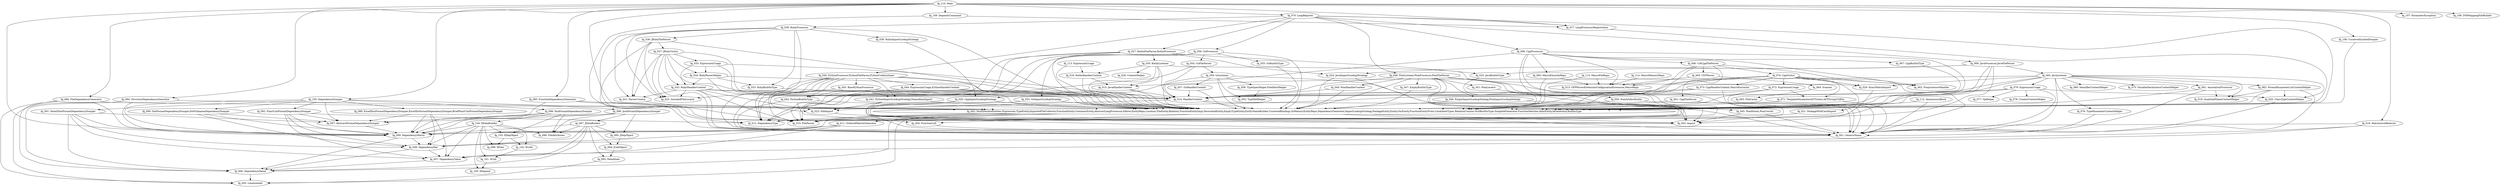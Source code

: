 digraph G { 
"fg_002: MultiDeclareEntities,Expression,TypeEntity,ImportedFileCollector,FunctionEntity,ContainerEntity,AbstractLangProcessor,Inferer,EntityRepo,Location,FileEntity,Relation,FunctionEntityImpl,DecoratedEntity,EmptyTypeEntity,EntityNameBuilder,UnsolvedBindings,InMemoryEntityRepo,DependencyGenerator,ImportLookupStrategy,PackageEntity,Entity,VarEntity,FunctionEntityProto,CandidateTypes,RelationCounter,NullBuiltInType,SimpleIdGenerator,FunctionMatcher,AliasEntity,IdGenerator,BuiltInType" -> "fg_001: GenericName"; 
"fg_002: MultiDeclareEntities,Expression,TypeEntity,ImportedFileCollector,FunctionEntity,ContainerEntity,AbstractLangProcessor,Inferer,EntityRepo,Location,FileEntity,Relation,FunctionEntityImpl,DecoratedEntity,EmptyTypeEntity,EntityNameBuilder,UnsolvedBindings,InMemoryEntityRepo,DependencyGenerator,ImportLookupStrategy,PackageEntity,Entity,VarEntity,FunctionEntityProto,CandidateTypes,RelationCounter,NullBuiltInType,SimpleIdGenerator,FunctionMatcher,AliasEntity,IdGenerator,BuiltInType" -> "fg_006: DependencyDetail"; 
"fg_002: MultiDeclareEntities,Expression,TypeEntity,ImportedFileCollector,FunctionEntity,ContainerEntity,AbstractLangProcessor,Inferer,EntityRepo,Location,FileEntity,Relation,FunctionEntityImpl,DecoratedEntity,EmptyTypeEntity,EntityNameBuilder,UnsolvedBindings,InMemoryEntityRepo,DependencyGenerator,ImportLookupStrategy,PackageEntity,Entity,VarEntity,FunctionEntityProto,CandidateTypes,RelationCounter,NullBuiltInType,SimpleIdGenerator,FunctionMatcher,AliasEntity,IdGenerator,BuiltInType" -> "fg_005: LocationInfo"; 
"fg_002: MultiDeclareEntities,Expression,TypeEntity,ImportedFileCollector,FunctionEntity,ContainerEntity,AbstractLangProcessor,Inferer,EntityRepo,Location,FileEntity,Relation,FunctionEntityImpl,DecoratedEntity,EmptyTypeEntity,EntityNameBuilder,UnsolvedBindings,InMemoryEntityRepo,DependencyGenerator,ImportLookupStrategy,PackageEntity,Entity,VarEntity,FunctionEntityProto,CandidateTypes,RelationCounter,NullBuiltInType,SimpleIdGenerator,FunctionMatcher,AliasEntity,IdGenerator,BuiltInType" -> "fg_003: Import"; 
"fg_002: MultiDeclareEntities,Expression,TypeEntity,ImportedFileCollector,FunctionEntity,ContainerEntity,AbstractLangProcessor,Inferer,EntityRepo,Location,FileEntity,Relation,FunctionEntityImpl,DecoratedEntity,EmptyTypeEntity,EntityNameBuilder,UnsolvedBindings,InMemoryEntityRepo,DependencyGenerator,ImportLookupStrategy,PackageEntity,Entity,VarEntity,FunctionEntityProto,CandidateTypes,RelationCounter,NullBuiltInType,SimpleIdGenerator,FunctionMatcher,AliasEntity,IdGenerator,BuiltInType" -> "fg_004: FunctionCall"; 
"fg_002: MultiDeclareEntities,Expression,TypeEntity,ImportedFileCollector,FunctionEntity,ContainerEntity,AbstractLangProcessor,Inferer,EntityRepo,Location,FileEntity,Relation,FunctionEntityImpl,DecoratedEntity,EmptyTypeEntity,EntityNameBuilder,UnsolvedBindings,InMemoryEntityRepo,DependencyGenerator,ImportLookupStrategy,PackageEntity,Entity,VarEntity,FunctionEntityProto,CandidateTypes,RelationCounter,NullBuiltInType,SimpleIdGenerator,FunctionMatcher,AliasEntity,IdGenerator,BuiltInType" -> "fg_010: FileParser"; 
"fg_002: MultiDeclareEntities,Expression,TypeEntity,ImportedFileCollector,FunctionEntity,ContainerEntity,AbstractLangProcessor,Inferer,EntityRepo,Location,FileEntity,Relation,FunctionEntityImpl,DecoratedEntity,EmptyTypeEntity,EntityNameBuilder,UnsolvedBindings,InMemoryEntityRepo,DependencyGenerator,ImportLookupStrategy,PackageEntity,Entity,VarEntity,FunctionEntityProto,CandidateTypes,RelationCounter,NullBuiltInType,SimpleIdGenerator,FunctionMatcher,AliasEntity,IdGenerator,BuiltInType" -> "fg_012: DependencyType"; 
"fg_002: MultiDeclareEntities,Expression,TypeEntity,ImportedFileCollector,FunctionEntity,ContainerEntity,AbstractLangProcessor,Inferer,EntityRepo,Location,FileEntity,Relation,FunctionEntityImpl,DecoratedEntity,EmptyTypeEntity,EntityNameBuilder,UnsolvedBindings,InMemoryEntityRepo,DependencyGenerator,ImportLookupStrategy,PackageEntity,Entity,VarEntity,FunctionEntityProto,CandidateTypes,RelationCounter,NullBuiltInType,SimpleIdGenerator,FunctionMatcher,AliasEntity,IdGenerator,BuiltInType" -> "fg_011: OrderedMatrixGenerator"; 
"fg_002: MultiDeclareEntities,Expression,TypeEntity,ImportedFileCollector,FunctionEntity,ContainerEntity,AbstractLangProcessor,Inferer,EntityRepo,Location,FileEntity,Relation,FunctionEntityImpl,DecoratedEntity,EmptyTypeEntity,EntityNameBuilder,UnsolvedBindings,InMemoryEntityRepo,DependencyGenerator,ImportLookupStrategy,PackageEntity,Entity,VarEntity,FunctionEntityProto,CandidateTypes,RelationCounter,NullBuiltInType,SimpleIdGenerator,FunctionMatcher,AliasEntity,IdGenerator,BuiltInType" -> "fg_009: DependencyMatrix"; 
"fg_004: FunctionCall" -> "fg_001: GenericName"; 
"fg_006: DependencyDetail" -> "fg_005: LocationInfo"; 
"fg_007: DependencyValue" -> "fg_006: DependencyDetail"; 
"fg_008: DependencyPair" -> "fg_006: DependencyDetail"; 
"fg_008: DependencyPair" -> "fg_007: DependencyValue"; 
"fg_009: DependencyMatrix" -> "fg_006: DependencyDetail"; 
"fg_009: DependencyMatrix" -> "fg_008: DependencyPair"; 
"fg_011: OrderedMatrixGenerator" -> "fg_007: DependencyValue"; 
"fg_011: OrderedMatrixGenerator" -> "fg_008: DependencyPair"; 
"fg_011: OrderedMatrixGenerator" -> "fg_009: DependencyMatrix"; 
"fg_014: HandlerContext" -> "fg_001: GenericName"; 
"fg_014: HandlerContext" -> "fg_003: Import"; 
"fg_014: HandlerContext" -> "fg_002: MultiDeclareEntities,Expression,TypeEntity,ImportedFileCollector,FunctionEntity,ContainerEntity,AbstractLangProcessor,Inferer,EntityRepo,Location,FileEntity,Relation,FunctionEntityImpl,DecoratedEntity,EmptyTypeEntity,EntityNameBuilder,UnsolvedBindings,InMemoryEntityRepo,DependencyGenerator,ImportLookupStrategy,PackageEntity,Entity,VarEntity,FunctionEntityProto,CandidateTypes,RelationCounter,NullBuiltInType,SimpleIdGenerator,FunctionMatcher,AliasEntity,IdGenerator,BuiltInType"; 
"fg_015: JavaHandlerContext" -> "fg_014: HandlerContext"; 
"fg_015: JavaHandlerContext" -> "fg_002: MultiDeclareEntities,Expression,TypeEntity,ImportedFileCollector,FunctionEntity,ContainerEntity,AbstractLangProcessor,Inferer,EntityRepo,Location,FileEntity,Relation,FunctionEntityImpl,DecoratedEntity,EmptyTypeEntity,EntityNameBuilder,UnsolvedBindings,InMemoryEntityRepo,DependencyGenerator,ImportLookupStrategy,PackageEntity,Entity,VarEntity,FunctionEntityProto,CandidateTypes,RelationCounter,NullBuiltInType,SimpleIdGenerator,FunctionMatcher,AliasEntity,IdGenerator,BuiltInType"; 
"fg_016: KotlinHandlerContext" -> "fg_015: JavaHandlerContext"; 
"fg_016: KotlinHandlerContext" -> "fg_002: MultiDeclareEntities,Expression,TypeEntity,ImportedFileCollector,FunctionEntity,ContainerEntity,AbstractLangProcessor,Inferer,EntityRepo,Location,FileEntity,Relation,FunctionEntityImpl,DecoratedEntity,EmptyTypeEntity,EntityNameBuilder,UnsolvedBindings,InMemoryEntityRepo,DependencyGenerator,ImportLookupStrategy,PackageEntity,Entity,VarEntity,FunctionEntityProto,CandidateTypes,RelationCounter,NullBuiltInType,SimpleIdGenerator,FunctionMatcher,AliasEntity,IdGenerator,BuiltInType"; 
"fg_017: LangProcessorRegistration" -> "fg_002: MultiDeclareEntities,Expression,TypeEntity,ImportedFileCollector,FunctionEntity,ContainerEntity,AbstractLangProcessor,Inferer,EntityRepo,Location,FileEntity,Relation,FunctionEntityImpl,DecoratedEntity,EmptyTypeEntity,EntityNameBuilder,UnsolvedBindings,InMemoryEntityRepo,DependencyGenerator,ImportLookupStrategy,PackageEntity,Entity,VarEntity,FunctionEntityProto,CandidateTypes,RelationCounter,NullBuiltInType,SimpleIdGenerator,FunctionMatcher,AliasEntity,IdGenerator,BuiltInType"; 
"fg_018: MatrixLevelReducer" -> "fg_007: DependencyValue"; 
"fg_018: MatrixLevelReducer" -> "fg_008: DependencyPair"; 
"fg_018: MatrixLevelReducer" -> "fg_009: DependencyMatrix"; 
"fg_020: ClassTypeContextHelper" -> "fg_001: GenericName"; 
"fg_021: PackageWildCardImport" -> "fg_003: Import"; 
"fg_022: FileImport" -> "fg_003: Import"; 
"fg_024: JavaImportLookupStrategy" -> "fg_003: Import"; 
"fg_024: JavaImportLookupStrategy" -> "fg_002: MultiDeclareEntities,Expression,TypeEntity,ImportedFileCollector,FunctionEntity,ContainerEntity,AbstractLangProcessor,Inferer,EntityRepo,Location,FileEntity,Relation,FunctionEntityImpl,DecoratedEntity,EmptyTypeEntity,EntityNameBuilder,UnsolvedBindings,InMemoryEntityRepo,DependencyGenerator,ImportLookupStrategy,PackageEntity,Entity,VarEntity,FunctionEntityProto,CandidateTypes,RelationCounter,NullBuiltInType,SimpleIdGenerator,FunctionMatcher,AliasEntity,IdGenerator,BuiltInType"; 
"fg_025: JavaBuiltInType" -> "fg_002: MultiDeclareEntities,Expression,TypeEntity,ImportedFileCollector,FunctionEntity,ContainerEntity,AbstractLangProcessor,Inferer,EntityRepo,Location,FileEntity,Relation,FunctionEntityImpl,DecoratedEntity,EmptyTypeEntity,EntityNameBuilder,UnsolvedBindings,InMemoryEntityRepo,DependencyGenerator,ImportLookupStrategy,PackageEntity,Entity,VarEntity,FunctionEntityProto,CandidateTypes,RelationCounter,NullBuiltInType,SimpleIdGenerator,FunctionMatcher,AliasEntity,IdGenerator,BuiltInType"; 
"fg_026: CppImportLookupStrategy" -> "fg_022: FileImport"; 
"fg_026: CppImportLookupStrategy" -> "fg_001: GenericName"; 
"fg_026: CppImportLookupStrategy" -> "fg_003: Import"; 
"fg_026: CppImportLookupStrategy" -> "fg_002: MultiDeclareEntities,Expression,TypeEntity,ImportedFileCollector,FunctionEntity,ContainerEntity,AbstractLangProcessor,Inferer,EntityRepo,Location,FileEntity,Relation,FunctionEntityImpl,DecoratedEntity,EmptyTypeEntity,EntityNameBuilder,UnsolvedBindings,InMemoryEntityRepo,DependencyGenerator,ImportLookupStrategy,PackageEntity,Entity,VarEntity,FunctionEntityProto,CandidateTypes,RelationCounter,NullBuiltInType,SimpleIdGenerator,FunctionMatcher,AliasEntity,IdGenerator,BuiltInType"; 
"fg_027: KotlinFileParser,KotlinProcessor" -> "fg_024: JavaImportLookupStrategy"; 
"fg_027: KotlinFileParser,KotlinProcessor" -> "fg_010: FileParser"; 
"fg_027: KotlinFileParser,KotlinProcessor" -> "fg_012: DependencyType"; 
"fg_027: KotlinFileParser,KotlinProcessor" -> "fg_030: KotlinListener"; 
"fg_027: KotlinFileParser,KotlinProcessor" -> "fg_002: MultiDeclareEntities,Expression,TypeEntity,ImportedFileCollector,FunctionEntity,ContainerEntity,AbstractLangProcessor,Inferer,EntityRepo,Location,FileEntity,Relation,FunctionEntityImpl,DecoratedEntity,EmptyTypeEntity,EntityNameBuilder,UnsolvedBindings,InMemoryEntityRepo,DependencyGenerator,ImportLookupStrategy,PackageEntity,Entity,VarEntity,FunctionEntityProto,CandidateTypes,RelationCounter,NullBuiltInType,SimpleIdGenerator,FunctionMatcher,AliasEntity,IdGenerator,BuiltInType"; 
"fg_027: KotlinFileParser,KotlinProcessor" -> "fg_025: JavaBuiltInType"; 
"fg_029: ExactMatchImport" -> "fg_003: Import"; 
"fg_030: KotlinListener" -> "fg_016: KotlinHandlerContext"; 
"fg_030: KotlinListener" -> "fg_015: JavaHandlerContext"; 
"fg_030: KotlinListener" -> "fg_014: HandlerContext"; 
"fg_030: KotlinListener" -> "fg_029: ExactMatchImport"; 
"fg_030: KotlinListener" -> "fg_028: ContextHelper"; 
"fg_030: KotlinListener" -> "fg_002: MultiDeclareEntities,Expression,TypeEntity,ImportedFileCollector,FunctionEntity,ContainerEntity,AbstractLangProcessor,Inferer,EntityRepo,Location,FileEntity,Relation,FunctionEntityImpl,DecoratedEntity,EmptyTypeEntity,EntityNameBuilder,UnsolvedBindings,InMemoryEntityRepo,DependencyGenerator,ImportLookupStrategy,PackageEntity,Entity,VarEntity,FunctionEntityProto,CandidateTypes,RelationCounter,NullBuiltInType,SimpleIdGenerator,FunctionMatcher,AliasEntity,IdGenerator,BuiltInType"; 
"fg_031: ParserCreator" -> "fg_010: FileParser"; 
"fg_032: RubyHandlerContext" -> "fg_022: FileImport"; 
"fg_032: RubyHandlerContext" -> "fg_001: GenericName"; 
"fg_032: RubyHandlerContext" -> "fg_031: ParserCreator"; 
"fg_032: RubyHandlerContext" -> "fg_010: FileParser"; 
"fg_032: RubyHandlerContext" -> "fg_023: IncludedFileLocator"; 
"fg_032: RubyHandlerContext" -> "fg_014: HandlerContext"; 
"fg_032: RubyHandlerContext" -> "fg_002: MultiDeclareEntities,Expression,TypeEntity,ImportedFileCollector,FunctionEntity,ContainerEntity,AbstractLangProcessor,Inferer,EntityRepo,Location,FileEntity,Relation,FunctionEntityImpl,DecoratedEntity,EmptyTypeEntity,EntityNameBuilder,UnsolvedBindings,InMemoryEntityRepo,DependencyGenerator,ImportLookupStrategy,PackageEntity,Entity,VarEntity,FunctionEntityProto,CandidateTypes,RelationCounter,NullBuiltInType,SimpleIdGenerator,FunctionMatcher,AliasEntity,IdGenerator,BuiltInType"; 
"fg_033: RubyBuiltInType" -> "fg_002: MultiDeclareEntities,Expression,TypeEntity,ImportedFileCollector,FunctionEntity,ContainerEntity,AbstractLangProcessor,Inferer,EntityRepo,Location,FileEntity,Relation,FunctionEntityImpl,DecoratedEntity,EmptyTypeEntity,EntityNameBuilder,UnsolvedBindings,InMemoryEntityRepo,DependencyGenerator,ImportLookupStrategy,PackageEntity,Entity,VarEntity,FunctionEntityProto,CandidateTypes,RelationCounter,NullBuiltInType,SimpleIdGenerator,FunctionMatcher,AliasEntity,IdGenerator,BuiltInType"; 
"fg_034: RubyParserHelper" -> "fg_032: RubyHandlerContext"; 
"fg_034: RubyParserHelper" -> "fg_014: HandlerContext"; 
"fg_034: RubyParserHelper" -> "fg_033: RubyBuiltInType"; 
"fg_034: RubyParserHelper" -> "fg_002: MultiDeclareEntities,Expression,TypeEntity,ImportedFileCollector,FunctionEntity,ContainerEntity,AbstractLangProcessor,Inferer,EntityRepo,Location,FileEntity,Relation,FunctionEntityImpl,DecoratedEntity,EmptyTypeEntity,EntityNameBuilder,UnsolvedBindings,InMemoryEntityRepo,DependencyGenerator,ImportLookupStrategy,PackageEntity,Entity,VarEntity,FunctionEntityProto,CandidateTypes,RelationCounter,NullBuiltInType,SimpleIdGenerator,FunctionMatcher,AliasEntity,IdGenerator,BuiltInType"; 
"fg_035: ExpressionUsage" -> "fg_032: RubyHandlerContext"; 
"fg_035: ExpressionUsage" -> "fg_034: RubyParserHelper"; 
"fg_035: ExpressionUsage" -> "fg_014: HandlerContext"; 
"fg_035: ExpressionUsage" -> "fg_002: MultiDeclareEntities,Expression,TypeEntity,ImportedFileCollector,FunctionEntity,ContainerEntity,AbstractLangProcessor,Inferer,EntityRepo,Location,FileEntity,Relation,FunctionEntityImpl,DecoratedEntity,EmptyTypeEntity,EntityNameBuilder,UnsolvedBindings,InMemoryEntityRepo,DependencyGenerator,ImportLookupStrategy,PackageEntity,Entity,VarEntity,FunctionEntityProto,CandidateTypes,RelationCounter,NullBuiltInType,SimpleIdGenerator,FunctionMatcher,AliasEntity,IdGenerator,BuiltInType"; 
"fg_036: JRubyFileParser" -> "fg_031: ParserCreator"; 
"fg_036: JRubyFileParser" -> "fg_010: FileParser"; 
"fg_036: JRubyFileParser" -> "fg_023: IncludedFileLocator"; 
"fg_036: JRubyFileParser" -> "fg_037: JRubyVisitor"; 
"fg_036: JRubyFileParser" -> "fg_002: MultiDeclareEntities,Expression,TypeEntity,ImportedFileCollector,FunctionEntity,ContainerEntity,AbstractLangProcessor,Inferer,EntityRepo,Location,FileEntity,Relation,FunctionEntityImpl,DecoratedEntity,EmptyTypeEntity,EntityNameBuilder,UnsolvedBindings,InMemoryEntityRepo,DependencyGenerator,ImportLookupStrategy,PackageEntity,Entity,VarEntity,FunctionEntityProto,CandidateTypes,RelationCounter,NullBuiltInType,SimpleIdGenerator,FunctionMatcher,AliasEntity,IdGenerator,BuiltInType"; 
"fg_037: JRubyVisitor" -> "fg_001: GenericName"; 
"fg_037: JRubyVisitor" -> "fg_031: ParserCreator"; 
"fg_037: JRubyVisitor" -> "fg_032: RubyHandlerContext"; 
"fg_037: JRubyVisitor" -> "fg_034: RubyParserHelper"; 
"fg_037: JRubyVisitor" -> "fg_023: IncludedFileLocator"; 
"fg_037: JRubyVisitor" -> "fg_035: ExpressionUsage"; 
"fg_037: JRubyVisitor" -> "fg_014: HandlerContext"; 
"fg_037: JRubyVisitor" -> "fg_002: MultiDeclareEntities,Expression,TypeEntity,ImportedFileCollector,FunctionEntity,ContainerEntity,AbstractLangProcessor,Inferer,EntityRepo,Location,FileEntity,Relation,FunctionEntityImpl,DecoratedEntity,EmptyTypeEntity,EntityNameBuilder,UnsolvedBindings,InMemoryEntityRepo,DependencyGenerator,ImportLookupStrategy,PackageEntity,Entity,VarEntity,FunctionEntityProto,CandidateTypes,RelationCounter,NullBuiltInType,SimpleIdGenerator,FunctionMatcher,AliasEntity,IdGenerator,BuiltInType"; 
"fg_038: RubyImportLookupStrategy" -> "fg_026: CppImportLookupStrategy"; 
"fg_039: RubyProcessor" -> "fg_031: ParserCreator"; 
"fg_039: RubyProcessor" -> "fg_036: JRubyFileParser"; 
"fg_039: RubyProcessor" -> "fg_010: FileParser"; 
"fg_039: RubyProcessor" -> "fg_023: IncludedFileLocator"; 
"fg_039: RubyProcessor" -> "fg_038: RubyImportLookupStrategy"; 
"fg_039: RubyProcessor" -> "fg_012: DependencyType"; 
"fg_039: RubyProcessor" -> "fg_033: RubyBuiltInType"; 
"fg_039: RubyProcessor" -> "fg_002: MultiDeclareEntities,Expression,TypeEntity,ImportedFileCollector,FunctionEntity,ContainerEntity,AbstractLangProcessor,Inferer,EntityRepo,Location,FileEntity,Relation,FunctionEntityImpl,DecoratedEntity,EmptyTypeEntity,EntityNameBuilder,UnsolvedBindings,InMemoryEntityRepo,DependencyGenerator,ImportLookupStrategy,PackageEntity,Entity,VarEntity,FunctionEntityProto,CandidateTypes,RelationCounter,NullBuiltInType,SimpleIdGenerator,FunctionMatcher,AliasEntity,IdGenerator,BuiltInType"; 
"fg_040: PythonProcessor,PythonFileParser,PythonCodeListener" -> "fg_022: FileImport"; 
"fg_040: PythonProcessor,PythonFileParser,PythonCodeListener" -> "fg_001: GenericName"; 
"fg_040: PythonProcessor,PythonFileParser,PythonCodeListener" -> "fg_044: ExpressionUsage,PythonHandlerContext"; 
"fg_040: PythonProcessor,PythonFileParser,PythonCodeListener" -> "fg_041: PythonImportLookupStrategy,NameAliasImport"; 
"fg_040: PythonProcessor,PythonFileParser,PythonCodeListener" -> "fg_043: BasePythonProcessor"; 
"fg_040: PythonProcessor,PythonFileParser,PythonCodeListener" -> "fg_010: FileParser"; 
"fg_040: PythonProcessor,PythonFileParser,PythonCodeListener" -> "fg_023: IncludedFileLocator"; 
"fg_040: PythonProcessor,PythonFileParser,PythonCodeListener" -> "fg_012: DependencyType"; 
"fg_040: PythonProcessor,PythonFileParser,PythonCodeListener" -> "fg_042: PythonBuiltInType"; 
"fg_040: PythonProcessor,PythonFileParser,PythonCodeListener" -> "fg_014: HandlerContext"; 
"fg_040: PythonProcessor,PythonFileParser,PythonCodeListener" -> "fg_002: MultiDeclareEntities,Expression,TypeEntity,ImportedFileCollector,FunctionEntity,ContainerEntity,AbstractLangProcessor,Inferer,EntityRepo,Location,FileEntity,Relation,FunctionEntityImpl,DecoratedEntity,EmptyTypeEntity,EntityNameBuilder,UnsolvedBindings,InMemoryEntityRepo,DependencyGenerator,ImportLookupStrategy,PackageEntity,Entity,VarEntity,FunctionEntityProto,CandidateTypes,RelationCounter,NullBuiltInType,SimpleIdGenerator,FunctionMatcher,AliasEntity,IdGenerator,BuiltInType"; 
"fg_041: PythonImportLookupStrategy,NameAliasImport" -> "fg_022: FileImport"; 
"fg_041: PythonImportLookupStrategy,NameAliasImport" -> "fg_003: Import"; 
"fg_041: PythonImportLookupStrategy,NameAliasImport" -> "fg_002: MultiDeclareEntities,Expression,TypeEntity,ImportedFileCollector,FunctionEntity,ContainerEntity,AbstractLangProcessor,Inferer,EntityRepo,Location,FileEntity,Relation,FunctionEntityImpl,DecoratedEntity,EmptyTypeEntity,EntityNameBuilder,UnsolvedBindings,InMemoryEntityRepo,DependencyGenerator,ImportLookupStrategy,PackageEntity,Entity,VarEntity,FunctionEntityProto,CandidateTypes,RelationCounter,NullBuiltInType,SimpleIdGenerator,FunctionMatcher,AliasEntity,IdGenerator,BuiltInType"; 
"fg_042: PythonBuiltInType" -> "fg_001: GenericName"; 
"fg_042: PythonBuiltInType" -> "fg_004: FunctionCall"; 
"fg_042: PythonBuiltInType" -> "fg_002: MultiDeclareEntities,Expression,TypeEntity,ImportedFileCollector,FunctionEntity,ContainerEntity,AbstractLangProcessor,Inferer,EntityRepo,Location,FileEntity,Relation,FunctionEntityImpl,DecoratedEntity,EmptyTypeEntity,EntityNameBuilder,UnsolvedBindings,InMemoryEntityRepo,DependencyGenerator,ImportLookupStrategy,PackageEntity,Entity,VarEntity,FunctionEntityProto,CandidateTypes,RelationCounter,NullBuiltInType,SimpleIdGenerator,FunctionMatcher,AliasEntity,IdGenerator,BuiltInType"; 
"fg_043: BasePythonProcessor" -> "fg_041: PythonImportLookupStrategy,NameAliasImport"; 
"fg_043: BasePythonProcessor" -> "fg_042: PythonBuiltInType"; 
"fg_043: BasePythonProcessor" -> "fg_012: DependencyType"; 
"fg_043: BasePythonProcessor" -> "fg_002: MultiDeclareEntities,Expression,TypeEntity,ImportedFileCollector,FunctionEntity,ContainerEntity,AbstractLangProcessor,Inferer,EntityRepo,Location,FileEntity,Relation,FunctionEntityImpl,DecoratedEntity,EmptyTypeEntity,EntityNameBuilder,UnsolvedBindings,InMemoryEntityRepo,DependencyGenerator,ImportLookupStrategy,PackageEntity,Entity,VarEntity,FunctionEntityProto,CandidateTypes,RelationCounter,NullBuiltInType,SimpleIdGenerator,FunctionMatcher,AliasEntity,IdGenerator,BuiltInType"; 
"fg_044: ExpressionUsage,PythonHandlerContext" -> "fg_001: GenericName"; 
"fg_044: ExpressionUsage,PythonHandlerContext" -> "fg_014: HandlerContext"; 
"fg_044: ExpressionUsage,PythonHandlerContext" -> "fg_002: MultiDeclareEntities,Expression,TypeEntity,ImportedFileCollector,FunctionEntity,ContainerEntity,AbstractLangProcessor,Inferer,EntityRepo,Location,FileEntity,Relation,FunctionEntityImpl,DecoratedEntity,EmptyTypeEntity,EntityNameBuilder,UnsolvedBindings,InMemoryEntityRepo,DependencyGenerator,ImportLookupStrategy,PackageEntity,Entity,VarEntity,FunctionEntityProto,CandidateTypes,RelationCounter,NullBuiltInType,SimpleIdGenerator,FunctionMatcher,AliasEntity,IdGenerator,BuiltInType"; 
"fg_045: PomParent,PomCoords" -> "fg_001: GenericName"; 
"fg_045: PomParent,PomCoords" -> "fg_003: Import"; 
"fg_046: EmptyImportLookupStategy,PomImportLookupStategy" -> "fg_003: Import"; 
"fg_046: EmptyImportLookupStategy,PomImportLookupStategy" -> "fg_002: MultiDeclareEntities,Expression,TypeEntity,ImportedFileCollector,FunctionEntity,ContainerEntity,AbstractLangProcessor,Inferer,EntityRepo,Location,FileEntity,Relation,FunctionEntityImpl,DecoratedEntity,EmptyTypeEntity,EntityNameBuilder,UnsolvedBindings,InMemoryEntityRepo,DependencyGenerator,ImportLookupStrategy,PackageEntity,Entity,VarEntity,FunctionEntityProto,CandidateTypes,RelationCounter,NullBuiltInType,SimpleIdGenerator,FunctionMatcher,AliasEntity,IdGenerator,BuiltInType"; 
"fg_047: EmptyBuiltInType" -> "fg_002: MultiDeclareEntities,Expression,TypeEntity,ImportedFileCollector,FunctionEntity,ContainerEntity,AbstractLangProcessor,Inferer,EntityRepo,Location,FileEntity,Relation,FunctionEntityImpl,DecoratedEntity,EmptyTypeEntity,EntityNameBuilder,UnsolvedBindings,InMemoryEntityRepo,DependencyGenerator,ImportLookupStrategy,PackageEntity,Entity,VarEntity,FunctionEntityProto,CandidateTypes,RelationCounter,NullBuiltInType,SimpleIdGenerator,FunctionMatcher,AliasEntity,IdGenerator,BuiltInType"; 
"fg_048: PomListener,PomProcessor,PomFileParser" -> "fg_001: GenericName"; 
"fg_048: PomListener,PomProcessor,PomFileParser" -> "fg_050: PomArtifactEntity"; 
"fg_048: PomListener,PomProcessor,PomFileParser" -> "fg_046: EmptyImportLookupStategy,PomImportLookupStategy"; 
"fg_048: PomListener,PomProcessor,PomFileParser" -> "fg_049: PomHandlerContext"; 
"fg_048: PomListener,PomProcessor,PomFileParser" -> "fg_010: FileParser"; 
"fg_048: PomListener,PomProcessor,PomFileParser" -> "fg_051: PomLocator"; 
"fg_048: PomListener,PomProcessor,PomFileParser" -> "fg_045: PomParent,PomCoords"; 
"fg_048: PomListener,PomProcessor,PomFileParser" -> "fg_012: DependencyType"; 
"fg_048: PomListener,PomProcessor,PomFileParser" -> "fg_014: HandlerContext"; 
"fg_048: PomListener,PomProcessor,PomFileParser" -> "fg_047: EmptyBuiltInType"; 
"fg_048: PomListener,PomProcessor,PomFileParser" -> "fg_002: MultiDeclareEntities,Expression,TypeEntity,ImportedFileCollector,FunctionEntity,ContainerEntity,AbstractLangProcessor,Inferer,EntityRepo,Location,FileEntity,Relation,FunctionEntityImpl,DecoratedEntity,EmptyTypeEntity,EntityNameBuilder,UnsolvedBindings,InMemoryEntityRepo,DependencyGenerator,ImportLookupStrategy,PackageEntity,Entity,VarEntity,FunctionEntityProto,CandidateTypes,RelationCounter,NullBuiltInType,SimpleIdGenerator,FunctionMatcher,AliasEntity,IdGenerator,BuiltInType"; 
"fg_049: PomHandlerContext" -> "fg_014: HandlerContext"; 
"fg_049: PomHandlerContext" -> "fg_002: MultiDeclareEntities,Expression,TypeEntity,ImportedFileCollector,FunctionEntity,ContainerEntity,AbstractLangProcessor,Inferer,EntityRepo,Location,FileEntity,Relation,FunctionEntityImpl,DecoratedEntity,EmptyTypeEntity,EntityNameBuilder,UnsolvedBindings,InMemoryEntityRepo,DependencyGenerator,ImportLookupStrategy,PackageEntity,Entity,VarEntity,FunctionEntityProto,CandidateTypes,RelationCounter,NullBuiltInType,SimpleIdGenerator,FunctionMatcher,AliasEntity,IdGenerator,BuiltInType"; 
"fg_050: PomArtifactEntity" -> "fg_001: GenericName"; 
"fg_050: PomArtifactEntity" -> "fg_002: MultiDeclareEntities,Expression,TypeEntity,ImportedFileCollector,FunctionEntity,ContainerEntity,AbstractLangProcessor,Inferer,EntityRepo,Location,FileEntity,Relation,FunctionEntityImpl,DecoratedEntity,EmptyTypeEntity,EntityNameBuilder,UnsolvedBindings,InMemoryEntityRepo,DependencyGenerator,ImportLookupStrategy,PackageEntity,Entity,VarEntity,FunctionEntityProto,CandidateTypes,RelationCounter,NullBuiltInType,SimpleIdGenerator,FunctionMatcher,AliasEntity,IdGenerator,BuiltInType"; 
"fg_051: PomLocator" -> "fg_045: PomParent,PomCoords"; 
"fg_053: GoImportLookupStrategy" -> "fg_003: Import"; 
"fg_053: GoImportLookupStrategy" -> "fg_002: MultiDeclareEntities,Expression,TypeEntity,ImportedFileCollector,FunctionEntity,ContainerEntity,AbstractLangProcessor,Inferer,EntityRepo,Location,FileEntity,Relation,FunctionEntityImpl,DecoratedEntity,EmptyTypeEntity,EntityNameBuilder,UnsolvedBindings,InMemoryEntityRepo,DependencyGenerator,ImportLookupStrategy,PackageEntity,Entity,VarEntity,FunctionEntityProto,CandidateTypes,RelationCounter,NullBuiltInType,SimpleIdGenerator,FunctionMatcher,AliasEntity,IdGenerator,BuiltInType"; 
"fg_054: GoFileParser" -> "fg_010: FileParser"; 
"fg_054: GoFileParser" -> "fg_059: GoListener"; 
"fg_054: GoFileParser" -> "fg_002: MultiDeclareEntities,Expression,TypeEntity,ImportedFileCollector,FunctionEntity,ContainerEntity,AbstractLangProcessor,Inferer,EntityRepo,Location,FileEntity,Relation,FunctionEntityImpl,DecoratedEntity,EmptyTypeEntity,EntityNameBuilder,UnsolvedBindings,InMemoryEntityRepo,DependencyGenerator,ImportLookupStrategy,PackageEntity,Entity,VarEntity,FunctionEntityProto,CandidateTypes,RelationCounter,NullBuiltInType,SimpleIdGenerator,FunctionMatcher,AliasEntity,IdGenerator,BuiltInType"; 
"fg_055: GoBuiltInType" -> "fg_002: MultiDeclareEntities,Expression,TypeEntity,ImportedFileCollector,FunctionEntity,ContainerEntity,AbstractLangProcessor,Inferer,EntityRepo,Location,FileEntity,Relation,FunctionEntityImpl,DecoratedEntity,EmptyTypeEntity,EntityNameBuilder,UnsolvedBindings,InMemoryEntityRepo,DependencyGenerator,ImportLookupStrategy,PackageEntity,Entity,VarEntity,FunctionEntityProto,CandidateTypes,RelationCounter,NullBuiltInType,SimpleIdGenerator,FunctionMatcher,AliasEntity,IdGenerator,BuiltInType"; 
"fg_056: GoProcessor" -> "fg_055: GoBuiltInType"; 
"fg_056: GoProcessor" -> "fg_010: FileParser"; 
"fg_056: GoProcessor" -> "fg_012: DependencyType"; 
"fg_056: GoProcessor" -> "fg_002: MultiDeclareEntities,Expression,TypeEntity,ImportedFileCollector,FunctionEntity,ContainerEntity,AbstractLangProcessor,Inferer,EntityRepo,Location,FileEntity,Relation,FunctionEntityImpl,DecoratedEntity,EmptyTypeEntity,EntityNameBuilder,UnsolvedBindings,InMemoryEntityRepo,DependencyGenerator,ImportLookupStrategy,PackageEntity,Entity,VarEntity,FunctionEntityProto,CandidateTypes,RelationCounter,NullBuiltInType,SimpleIdGenerator,FunctionMatcher,AliasEntity,IdGenerator,BuiltInType"; 
"fg_056: GoProcessor" -> "fg_053: GoImportLookupStrategy"; 
"fg_056: GoProcessor" -> "fg_054: GoFileParser"; 
"fg_057: GoHandlerContext" -> "fg_014: HandlerContext"; 
"fg_057: GoHandlerContext" -> "fg_002: MultiDeclareEntities,Expression,TypeEntity,ImportedFileCollector,FunctionEntity,ContainerEntity,AbstractLangProcessor,Inferer,EntityRepo,Location,FileEntity,Relation,FunctionEntityImpl,DecoratedEntity,EmptyTypeEntity,EntityNameBuilder,UnsolvedBindings,InMemoryEntityRepo,DependencyGenerator,ImportLookupStrategy,PackageEntity,Entity,VarEntity,FunctionEntityProto,CandidateTypes,RelationCounter,NullBuiltInType,SimpleIdGenerator,FunctionMatcher,AliasEntity,IdGenerator,BuiltInType"; 
"fg_058: TypeSpecHelper,FieldDeclHelper" -> "fg_052: TypeDefHelper"; 
"fg_059: GoListener" -> "fg_001: GenericName"; 
"fg_059: GoListener" -> "fg_057: GoHandlerContext"; 
"fg_059: GoListener" -> "fg_058: TypeSpecHelper,FieldDeclHelper"; 
"fg_059: GoListener" -> "fg_014: HandlerContext"; 
"fg_059: GoListener" -> "fg_002: MultiDeclareEntities,Expression,TypeEntity,ImportedFileCollector,FunctionEntity,ContainerEntity,AbstractLangProcessor,Inferer,EntityRepo,Location,FileEntity,Relation,FunctionEntityImpl,DecoratedEntity,EmptyTypeEntity,EntityNameBuilder,UnsolvedBindings,InMemoryEntityRepo,DependencyGenerator,ImportLookupStrategy,PackageEntity,Entity,VarEntity,FunctionEntityProto,CandidateTypes,RelationCounter,NullBuiltInType,SimpleIdGenerator,FunctionMatcher,AliasEntity,IdGenerator,BuiltInType"; 
"fg_059: GoListener" -> "fg_052: TypeDefHelper"; 
"fg_060: MacroEhcacheRepo" -> "fg_013: GPPParserExtensionConfigurationExtension,MacroRepo"; 
"fg_060: MacroEhcacheRepo" -> "fg_002: MultiDeclareEntities,Expression,TypeEntity,ImportedFileCollector,FunctionEntity,ContainerEntity,AbstractLangProcessor,Inferer,EntityRepo,Location,FileEntity,Relation,FunctionEntityImpl,DecoratedEntity,EmptyTypeEntity,EntityNameBuilder,UnsolvedBindings,InMemoryEntityRepo,DependencyGenerator,ImportLookupStrategy,PackageEntity,Entity,VarEntity,FunctionEntityProto,CandidateTypes,RelationCounter,NullBuiltInType,SimpleIdGenerator,FunctionMatcher,AliasEntity,IdGenerator,BuiltInType"; 
"fg_061: CppFileParser" -> "fg_010: FileParser"; 
"fg_061: CppFileParser" -> "fg_002: MultiDeclareEntities,Expression,TypeEntity,ImportedFileCollector,FunctionEntity,ContainerEntity,AbstractLangProcessor,Inferer,EntityRepo,Location,FileEntity,Relation,FunctionEntityImpl,DecoratedEntity,EmptyTypeEntity,EntityNameBuilder,UnsolvedBindings,InMemoryEntityRepo,DependencyGenerator,ImportLookupStrategy,PackageEntity,Entity,VarEntity,FunctionEntityProto,CandidateTypes,RelationCounter,NullBuiltInType,SimpleIdGenerator,FunctionMatcher,AliasEntity,IdGenerator,BuiltInType"; 
"fg_064: Scanner" -> "fg_063: FileCache"; 
"fg_065: CDTParser" -> "fg_013: GPPParserExtensionConfigurationExtension,MacroRepo"; 
"fg_065: CDTParser" -> "fg_064: Scanner"; 
"fg_066: CdtCppFileParser" -> "fg_065: CDTParser"; 
"fg_066: CdtCppFileParser" -> "fg_061: CppFileParser"; 
"fg_066: CdtCppFileParser" -> "fg_013: GPPParserExtensionConfigurationExtension,MacroRepo"; 
"fg_066: CdtCppFileParser" -> "fg_062: PreprocessorHandler"; 
"fg_066: CdtCppFileParser" -> "fg_074: CppVisitor"; 
"fg_066: CdtCppFileParser" -> "fg_002: MultiDeclareEntities,Expression,TypeEntity,ImportedFileCollector,FunctionEntity,ContainerEntity,AbstractLangProcessor,Inferer,EntityRepo,Location,FileEntity,Relation,FunctionEntityImpl,DecoratedEntity,EmptyTypeEntity,EntityNameBuilder,UnsolvedBindings,InMemoryEntityRepo,DependencyGenerator,ImportLookupStrategy,PackageEntity,Entity,VarEntity,FunctionEntityProto,CandidateTypes,RelationCounter,NullBuiltInType,SimpleIdGenerator,FunctionMatcher,AliasEntity,IdGenerator,BuiltInType"; 
"fg_067: CppBuiltInType" -> "fg_002: MultiDeclareEntities,Expression,TypeEntity,ImportedFileCollector,FunctionEntity,ContainerEntity,AbstractLangProcessor,Inferer,EntityRepo,Location,FileEntity,Relation,FunctionEntityImpl,DecoratedEntity,EmptyTypeEntity,EntityNameBuilder,UnsolvedBindings,InMemoryEntityRepo,DependencyGenerator,ImportLookupStrategy,PackageEntity,Entity,VarEntity,FunctionEntityProto,CandidateTypes,RelationCounter,NullBuiltInType,SimpleIdGenerator,FunctionMatcher,AliasEntity,IdGenerator,BuiltInType"; 
"fg_068: CppProcessor" -> "fg_026: CppImportLookupStrategy"; 
"fg_068: CppProcessor" -> "fg_066: CdtCppFileParser"; 
"fg_068: CppProcessor" -> "fg_013: GPPParserExtensionConfigurationExtension,MacroRepo"; 
"fg_068: CppProcessor" -> "fg_062: PreprocessorHandler"; 
"fg_068: CppProcessor" -> "fg_010: FileParser"; 
"fg_068: CppProcessor" -> "fg_012: DependencyType"; 
"fg_068: CppProcessor" -> "fg_067: CppBuiltInType"; 
"fg_068: CppProcessor" -> "fg_002: MultiDeclareEntities,Expression,TypeEntity,ImportedFileCollector,FunctionEntity,ContainerEntity,AbstractLangProcessor,Inferer,EntityRepo,Location,FileEntity,Relation,FunctionEntityImpl,DecoratedEntity,EmptyTypeEntity,EntityNameBuilder,UnsolvedBindings,InMemoryEntityRepo,DependencyGenerator,ImportLookupStrategy,PackageEntity,Entity,VarEntity,FunctionEntityProto,CandidateTypes,RelationCounter,NullBuiltInType,SimpleIdGenerator,FunctionMatcher,AliasEntity,IdGenerator,BuiltInType"; 
"fg_068: CppProcessor" -> "fg_060: MacroEhcacheRepo"; 
"fg_069: JavaProcessor,JavaFileParser" -> "fg_024: JavaImportLookupStrategy"; 
"fg_069: JavaProcessor,JavaFileParser" -> "fg_010: FileParser"; 
"fg_069: JavaProcessor,JavaFileParser" -> "fg_012: DependencyType"; 
"fg_069: JavaProcessor,JavaFileParser" -> "fg_083: JavaListener"; 
"fg_069: JavaProcessor,JavaFileParser" -> "fg_002: MultiDeclareEntities,Expression,TypeEntity,ImportedFileCollector,FunctionEntity,ContainerEntity,AbstractLangProcessor,Inferer,EntityRepo,Location,FileEntity,Relation,FunctionEntityImpl,DecoratedEntity,EmptyTypeEntity,EntityNameBuilder,UnsolvedBindings,InMemoryEntityRepo,DependencyGenerator,ImportLookupStrategy,PackageEntity,Entity,VarEntity,FunctionEntityProto,CandidateTypes,RelationCounter,NullBuiltInType,SimpleIdGenerator,FunctionMatcher,AliasEntity,IdGenerator,BuiltInType"; 
"fg_069: JavaProcessor,JavaFileParser" -> "fg_025: JavaBuiltInType"; 
"fg_070: LangRegister" -> "fg_017: LangProcessorRegistration"; 
"fg_070: LangRegister" -> "fg_040: PythonProcessor,PythonFileParser,PythonCodeListener"; 
"fg_070: LangRegister" -> "fg_039: RubyProcessor"; 
"fg_070: LangRegister" -> "fg_027: KotlinFileParser,KotlinProcessor"; 
"fg_070: LangRegister" -> "fg_068: CppProcessor"; 
"fg_070: LangRegister" -> "fg_048: PomListener,PomProcessor,PomFileParser"; 
"fg_070: LangRegister" -> "fg_056: GoProcessor"; 
"fg_070: LangRegister" -> "fg_069: JavaProcessor,JavaFileParser"; 
"fg_070: LangRegister" -> "fg_002: MultiDeclareEntities,Expression,TypeEntity,ImportedFileCollector,FunctionEntity,ContainerEntity,AbstractLangProcessor,Inferer,EntityRepo,Location,FileEntity,Relation,FunctionEntityImpl,DecoratedEntity,EmptyTypeEntity,EntityNameBuilder,UnsolvedBindings,InMemoryEntityRepo,DependencyGenerator,ImportLookupStrategy,PackageEntity,Entity,VarEntity,FunctionEntityProto,CandidateTypes,RelationCounter,NullBuiltInType,SimpleIdGenerator,FunctionMatcher,AliasEntity,IdGenerator,BuiltInType"; 
"fg_071: TemplateParameterASTVisitor,ASTStringUtilExt" -> "fg_001: GenericName"; 
"fg_071: TemplateParameterASTVisitor,ASTStringUtilExt" -> "fg_002: MultiDeclareEntities,Expression,TypeEntity,ImportedFileCollector,FunctionEntity,ContainerEntity,AbstractLangProcessor,Inferer,EntityRepo,Location,FileEntity,Relation,FunctionEntityImpl,DecoratedEntity,EmptyTypeEntity,EntityNameBuilder,UnsolvedBindings,InMemoryEntityRepo,DependencyGenerator,ImportLookupStrategy,PackageEntity,Entity,VarEntity,FunctionEntityProto,CandidateTypes,RelationCounter,NullBuiltInType,SimpleIdGenerator,FunctionMatcher,AliasEntity,IdGenerator,BuiltInType"; 
"fg_072: ExpressionUsage" -> "fg_001: GenericName"; 
"fg_072: ExpressionUsage" -> "fg_071: TemplateParameterASTVisitor,ASTStringUtilExt"; 
"fg_072: ExpressionUsage" -> "fg_014: HandlerContext"; 
"fg_072: ExpressionUsage" -> "fg_002: MultiDeclareEntities,Expression,TypeEntity,ImportedFileCollector,FunctionEntity,ContainerEntity,AbstractLangProcessor,Inferer,EntityRepo,Location,FileEntity,Relation,FunctionEntityImpl,DecoratedEntity,EmptyTypeEntity,EntityNameBuilder,UnsolvedBindings,InMemoryEntityRepo,DependencyGenerator,ImportLookupStrategy,PackageEntity,Entity,VarEntity,FunctionEntityProto,CandidateTypes,RelationCounter,NullBuiltInType,SimpleIdGenerator,FunctionMatcher,AliasEntity,IdGenerator,BuiltInType"; 
"fg_073: CppHandlerContext,MacroExtractor" -> "fg_001: GenericName"; 
"fg_073: CppHandlerContext,MacroExtractor" -> "fg_014: HandlerContext"; 
"fg_073: CppHandlerContext,MacroExtractor" -> "fg_002: MultiDeclareEntities,Expression,TypeEntity,ImportedFileCollector,FunctionEntity,ContainerEntity,AbstractLangProcessor,Inferer,EntityRepo,Location,FileEntity,Relation,FunctionEntityImpl,DecoratedEntity,EmptyTypeEntity,EntityNameBuilder,UnsolvedBindings,InMemoryEntityRepo,DependencyGenerator,ImportLookupStrategy,PackageEntity,Entity,VarEntity,FunctionEntityProto,CandidateTypes,RelationCounter,NullBuiltInType,SimpleIdGenerator,FunctionMatcher,AliasEntity,IdGenerator,BuiltInType"; 
"fg_074: CppVisitor" -> "fg_001: GenericName"; 
"fg_074: CppVisitor" -> "fg_022: FileImport"; 
"fg_074: CppVisitor" -> "fg_071: TemplateParameterASTVisitor,ASTStringUtilExt"; 
"fg_074: CppVisitor" -> "fg_072: ExpressionUsage"; 
"fg_074: CppVisitor" -> "fg_062: PreprocessorHandler"; 
"fg_074: CppVisitor" -> "fg_021: PackageWildCardImport"; 
"fg_074: CppVisitor" -> "fg_014: HandlerContext"; 
"fg_074: CppVisitor" -> "fg_029: ExactMatchImport"; 
"fg_074: CppVisitor" -> "fg_002: MultiDeclareEntities,Expression,TypeEntity,ImportedFileCollector,FunctionEntity,ContainerEntity,AbstractLangProcessor,Inferer,EntityRepo,Location,FileEntity,Relation,FunctionEntityImpl,DecoratedEntity,EmptyTypeEntity,EntityNameBuilder,UnsolvedBindings,InMemoryEntityRepo,DependencyGenerator,ImportLookupStrategy,PackageEntity,Entity,VarEntity,FunctionEntityProto,CandidateTypes,RelationCounter,NullBuiltInType,SimpleIdGenerator,FunctionMatcher,AliasEntity,IdGenerator,BuiltInType"; 
"fg_074: CppVisitor" -> "fg_073: CppHandlerContext,MacroExtractor"; 
"fg_076: TypeParameterContextHelper" -> "fg_001: GenericName"; 
"fg_079: ExpressionUsage" -> "fg_077: OpHelper"; 
"fg_079: ExpressionUsage" -> "fg_001: GenericName"; 
"fg_079: ExpressionUsage" -> "fg_020: ClassTypeContextHelper"; 
"fg_079: ExpressionUsage" -> "fg_014: HandlerContext"; 
"fg_079: ExpressionUsage" -> "fg_002: MultiDeclareEntities,Expression,TypeEntity,ImportedFileCollector,FunctionEntity,ContainerEntity,AbstractLangProcessor,Inferer,EntityRepo,Location,FileEntity,Relation,FunctionEntityImpl,DecoratedEntity,EmptyTypeEntity,EntityNameBuilder,UnsolvedBindings,InMemoryEntityRepo,DependencyGenerator,ImportLookupStrategy,PackageEntity,Entity,VarEntity,FunctionEntityProto,CandidateTypes,RelationCounter,NullBuiltInType,SimpleIdGenerator,FunctionMatcher,AliasEntity,IdGenerator,BuiltInType"; 
"fg_079: ExpressionUsage" -> "fg_078: CreatorContextHelper"; 
"fg_081: AnnotationProcessor" -> "fg_001: GenericName"; 
"fg_081: AnnotationProcessor" -> "fg_019: QualitiedNameContextHelper"; 
"fg_081: AnnotationProcessor" -> "fg_002: MultiDeclareEntities,Expression,TypeEntity,ImportedFileCollector,FunctionEntity,ContainerEntity,AbstractLangProcessor,Inferer,EntityRepo,Location,FileEntity,Relation,FunctionEntityImpl,DecoratedEntity,EmptyTypeEntity,EntityNameBuilder,UnsolvedBindings,InMemoryEntityRepo,DependencyGenerator,ImportLookupStrategy,PackageEntity,Entity,VarEntity,FunctionEntityProto,CandidateTypes,RelationCounter,NullBuiltInType,SimpleIdGenerator,FunctionMatcher,AliasEntity,IdGenerator,BuiltInType"; 
"fg_082: FormalParameterListContextHelper" -> "fg_001: GenericName"; 
"fg_082: FormalParameterListContextHelper" -> "fg_020: ClassTypeContextHelper"; 
"fg_082: FormalParameterListContextHelper" -> "fg_019: QualitiedNameContextHelper"; 
"fg_082: FormalParameterListContextHelper" -> "fg_002: MultiDeclareEntities,Expression,TypeEntity,ImportedFileCollector,FunctionEntity,ContainerEntity,AbstractLangProcessor,Inferer,EntityRepo,Location,FileEntity,Relation,FunctionEntityImpl,DecoratedEntity,EmptyTypeEntity,EntityNameBuilder,UnsolvedBindings,InMemoryEntityRepo,DependencyGenerator,ImportLookupStrategy,PackageEntity,Entity,VarEntity,FunctionEntityProto,CandidateTypes,RelationCounter,NullBuiltInType,SimpleIdGenerator,FunctionMatcher,AliasEntity,IdGenerator,BuiltInType"; 
"fg_083: JavaListener" -> "fg_020: ClassTypeContextHelper"; 
"fg_083: JavaListener" -> "fg_081: AnnotationProcessor"; 
"fg_083: JavaListener" -> "fg_082: FormalParameterListContextHelper"; 
"fg_083: JavaListener" -> "fg_076: TypeParameterContextHelper"; 
"fg_083: JavaListener" -> "fg_015: JavaHandlerContext"; 
"fg_083: JavaListener" -> "fg_019: QualitiedNameContextHelper"; 
"fg_083: JavaListener" -> "fg_080: IdentifierContextHelper"; 
"fg_083: JavaListener" -> "fg_002: MultiDeclareEntities,Expression,TypeEntity,ImportedFileCollector,FunctionEntity,ContainerEntity,AbstractLangProcessor,Inferer,EntityRepo,Location,FileEntity,Relation,FunctionEntityImpl,DecoratedEntity,EmptyTypeEntity,EntityNameBuilder,UnsolvedBindings,InMemoryEntityRepo,DependencyGenerator,ImportLookupStrategy,PackageEntity,Entity,VarEntity,FunctionEntityProto,CandidateTypes,RelationCounter,NullBuiltInType,SimpleIdGenerator,FunctionMatcher,AliasEntity,IdGenerator,BuiltInType"; 
"fg_083: JavaListener" -> "fg_001: GenericName"; 
"fg_083: JavaListener" -> "fg_079: ExpressionUsage"; 
"fg_083: JavaListener" -> "fg_029: ExactMatchImport"; 
"fg_083: JavaListener" -> "fg_014: HandlerContext"; 
"fg_083: JavaListener" -> "fg_075: VariableDeclaratorsContextHelper"; 
"fg_084: StructureDependencyGenerator" -> "fg_006: DependencyDetail"; 
"fg_084: StructureDependencyGenerator" -> "fg_005: LocationInfo"; 
"fg_084: StructureDependencyGenerator" -> "fg_009: DependencyMatrix"; 
"fg_084: StructureDependencyGenerator" -> "fg_002: MultiDeclareEntities,Expression,TypeEntity,ImportedFileCollector,FunctionEntity,ContainerEntity,AbstractLangProcessor,Inferer,EntityRepo,Location,FileEntity,Relation,FunctionEntityImpl,DecoratedEntity,EmptyTypeEntity,EntityNameBuilder,UnsolvedBindings,InMemoryEntityRepo,DependencyGenerator,ImportLookupStrategy,PackageEntity,Entity,VarEntity,FunctionEntityProto,CandidateTypes,RelationCounter,NullBuiltInType,SimpleIdGenerator,FunctionMatcher,AliasEntity,IdGenerator,BuiltInType"; 
"fg_085: FunctionDependencyGenerator" -> "fg_001: GenericName"; 
"fg_085: FunctionDependencyGenerator" -> "fg_009: DependencyMatrix"; 
"fg_085: FunctionDependencyGenerator" -> "fg_002: MultiDeclareEntities,Expression,TypeEntity,ImportedFileCollector,FunctionEntity,ContainerEntity,AbstractLangProcessor,Inferer,EntityRepo,Location,FileEntity,Relation,FunctionEntityImpl,DecoratedEntity,EmptyTypeEntity,EntityNameBuilder,UnsolvedBindings,InMemoryEntityRepo,DependencyGenerator,ImportLookupStrategy,PackageEntity,Entity,VarEntity,FunctionEntityProto,CandidateTypes,RelationCounter,NullBuiltInType,SimpleIdGenerator,FunctionMatcher,AliasEntity,IdGenerator,BuiltInType"; 
"fg_086: FileDependencyGenerator" -> "fg_006: DependencyDetail"; 
"fg_086: FileDependencyGenerator" -> "fg_005: LocationInfo"; 
"fg_086: FileDependencyGenerator" -> "fg_009: DependencyMatrix"; 
"fg_086: FileDependencyGenerator" -> "fg_002: MultiDeclareEntities,Expression,TypeEntity,ImportedFileCollector,FunctionEntity,ContainerEntity,AbstractLangProcessor,Inferer,EntityRepo,Location,FileEntity,Relation,FunctionEntityImpl,DecoratedEntity,EmptyTypeEntity,EntityNameBuilder,UnsolvedBindings,InMemoryEntityRepo,DependencyGenerator,ImportLookupStrategy,PackageEntity,Entity,VarEntity,FunctionEntityProto,CandidateTypes,RelationCounter,NullBuiltInType,SimpleIdGenerator,FunctionMatcher,AliasEntity,IdGenerator,BuiltInType"; 
"fg_087: AbstractFormatDependencyDumper" -> "fg_009: DependencyMatrix"; 
"fg_089: ExcelXlsxFormatDependencyDumper,ExcelXlsFormatDependencyDumper,BriefPlantUmlFormatDependencyDumper" -> "fg_007: DependencyValue"; 
"fg_089: ExcelXlsxFormatDependencyDumper,ExcelXlsFormatDependencyDumper,BriefPlantUmlFormatDependencyDumper" -> "fg_008: DependencyPair"; 
"fg_089: ExcelXlsxFormatDependencyDumper,ExcelXlsFormatDependencyDumper,BriefPlantUmlFormatDependencyDumper" -> "fg_087: AbstractFormatDependencyDumper"; 
"fg_089: ExcelXlsxFormatDependencyDumper,ExcelXlsFormatDependencyDumper,BriefPlantUmlFormatDependencyDumper" -> "fg_009: DependencyMatrix"; 
"fg_090: DotFormatDependencyDumper,DotFullnameDependencyDumper" -> "fg_008: DependencyPair"; 
"fg_090: DotFormatDependencyDumper,DotFullnameDependencyDumper" -> "fg_087: AbstractFormatDependencyDumper"; 
"fg_090: DotFormatDependencyDumper,DotFullnameDependencyDumper" -> "fg_009: DependencyMatrix"; 
"fg_091: DetailTextFormatDependencyDumper" -> "fg_006: DependencyDetail"; 
"fg_091: DetailTextFormatDependencyDumper" -> "fg_007: DependencyValue"; 
"fg_091: DetailTextFormatDependencyDumper" -> "fg_008: DependencyPair"; 
"fg_091: DetailTextFormatDependencyDumper" -> "fg_087: AbstractFormatDependencyDumper"; 
"fg_091: DetailTextFormatDependencyDumper" -> "fg_009: DependencyMatrix"; 
"fg_092: PlantUmlFormatDependencyDumper" -> "fg_007: DependencyValue"; 
"fg_092: PlantUmlFormatDependencyDumper" -> "fg_008: DependencyPair"; 
"fg_092: PlantUmlFormatDependencyDumper" -> "fg_012: DependencyType"; 
"fg_092: PlantUmlFormatDependencyDumper" -> "fg_087: AbstractFormatDependencyDumper"; 
"fg_092: PlantUmlFormatDependencyDumper" -> "fg_009: DependencyMatrix"; 
"fg_093: DetailItem" -> "fg_005: LocationInfo"; 
"fg_094: JCellObject" -> "fg_093: DetailItem"; 
"fg_095: JDepObject" -> "fg_094: JCellObject"; 
"fg_096: JsonFormatDependencyDumper" -> "fg_095: JDepObject"; 
"fg_096: JsonFormatDependencyDumper" -> "fg_088: FileAttributes"; 
"fg_096: JsonFormatDependencyDumper" -> "fg_097: JDataBuilder"; 
"fg_096: JsonFormatDependencyDumper" -> "fg_087: AbstractFormatDependencyDumper"; 
"fg_096: JsonFormatDependencyDumper" -> "fg_009: DependencyMatrix"; 
"fg_097: JDataBuilder" -> "fg_006: DependencyDetail"; 
"fg_097: JDataBuilder" -> "fg_088: FileAttributes"; 
"fg_097: JDataBuilder" -> "fg_095: JDepObject"; 
"fg_097: JDataBuilder" -> "fg_007: DependencyValue"; 
"fg_097: JDataBuilder" -> "fg_008: DependencyPair"; 
"fg_097: JDataBuilder" -> "fg_094: JCellObject"; 
"fg_097: JDataBuilder" -> "fg_009: DependencyMatrix"; 
"fg_097: JDataBuilder" -> "fg_093: DetailItem"; 
"fg_098: XmlFormatDependencyDumper" -> "fg_088: FileAttributes"; 
"fg_098: XmlFormatDependencyDumper" -> "fg_103: XDepObject"; 
"fg_098: XmlFormatDependencyDumper" -> "fg_104: XDataBuilder"; 
"fg_098: XmlFormatDependencyDumper" -> "fg_087: AbstractFormatDependencyDumper"; 
"fg_098: XmlFormatDependencyDumper" -> "fg_009: DependencyMatrix"; 
"fg_101: XCell" -> "fg_100: XDepend"; 
"fg_102: XCells" -> "fg_101: XCell"; 
"fg_103: XDepObject" -> "fg_099: XFiles"; 
"fg_103: XDepObject" -> "fg_102: XCells"; 
"fg_104: XDataBuilder" -> "fg_088: FileAttributes"; 
"fg_104: XDataBuilder" -> "fg_007: DependencyValue"; 
"fg_104: XDataBuilder" -> "fg_103: XDepObject"; 
"fg_104: XDataBuilder" -> "fg_008: DependencyPair"; 
"fg_104: XDataBuilder" -> "fg_099: XFiles"; 
"fg_104: XDataBuilder" -> "fg_100: XDepend"; 
"fg_104: XDataBuilder" -> "fg_009: DependencyMatrix"; 
"fg_104: XDataBuilder" -> "fg_102: XCells"; 
"fg_104: XDataBuilder" -> "fg_101: XCell"; 
"fg_105: DependencyDumper" -> "fg_089: ExcelXlsxFormatDependencyDumper,ExcelXlsFormatDependencyDumper,BriefPlantUmlFormatDependencyDumper"; 
"fg_105: DependencyDumper" -> "fg_090: DotFormatDependencyDumper,DotFullnameDependencyDumper"; 
"fg_105: DependencyDumper" -> "fg_098: XmlFormatDependencyDumper"; 
"fg_105: DependencyDumper" -> "fg_096: JsonFormatDependencyDumper"; 
"fg_105: DependencyDumper" -> "fg_091: DetailTextFormatDependencyDumper"; 
"fg_105: DependencyDumper" -> "fg_087: AbstractFormatDependencyDumper"; 
"fg_105: DependencyDumper" -> "fg_009: DependencyMatrix"; 
"fg_105: DependencyDumper" -> "fg_092: PlantUmlFormatDependencyDumper"; 
"fg_106: UnsolvedSymbolDumper" -> "fg_002: MultiDeclareEntities,Expression,TypeEntity,ImportedFileCollector,FunctionEntity,ContainerEntity,AbstractLangProcessor,Inferer,EntityRepo,Location,FileEntity,Relation,FunctionEntityImpl,DecoratedEntity,EmptyTypeEntity,EntityNameBuilder,UnsolvedBindings,InMemoryEntityRepo,DependencyGenerator,ImportLookupStrategy,PackageEntity,Entity,VarEntity,FunctionEntityProto,CandidateTypes,RelationCounter,NullBuiltInType,SimpleIdGenerator,FunctionMatcher,AliasEntity,IdGenerator,BuiltInType"; 
"fg_109: DependsCommand" -> "fg_017: LangProcessorRegistration"; 
"fg_109: DependsCommand" -> "fg_012: DependencyType"; 
"fg_110: Main" -> "fg_070: LangRegister"; 
"fg_110: Main" -> "fg_017: LangProcessorRegistration"; 
"fg_110: Main" -> "fg_109: DependsCommand"; 
"fg_110: Main" -> "fg_002: MultiDeclareEntities,Expression,TypeEntity,ImportedFileCollector,FunctionEntity,ContainerEntity,AbstractLangProcessor,Inferer,EntityRepo,Location,FileEntity,Relation,FunctionEntityImpl,DecoratedEntity,EmptyTypeEntity,EntityNameBuilder,UnsolvedBindings,InMemoryEntityRepo,DependencyGenerator,ImportLookupStrategy,PackageEntity,Entity,VarEntity,FunctionEntityProto,CandidateTypes,RelationCounter,NullBuiltInType,SimpleIdGenerator,FunctionMatcher,AliasEntity,IdGenerator,BuiltInType"; 
"fg_110: Main" -> "fg_086: FileDependencyGenerator"; 
"fg_110: Main" -> "fg_085: FunctionDependencyGenerator"; 
"fg_110: Main" -> "fg_107: ParameterException"; 
"fg_110: Main" -> "fg_084: StructureDependencyGenerator"; 
"fg_110: Main" -> "fg_018: MatrixLevelReducer"; 
"fg_110: Main" -> "fg_009: DependencyMatrix"; 
"fg_110: Main" -> "fg_108: DV8MappingFileBuilder"; 
"fg_110: Main" -> "fg_106: UnsolvedSymbolDumper"; 
"fg_110: Main" -> "fg_105: DependencyDumper"; 
"fg_112: AnonymousBlock" -> "fg_001: GenericName"; 
"fg_112: AnonymousBlock" -> "fg_002: MultiDeclareEntities,Expression,TypeEntity,ImportedFileCollector,FunctionEntity,ContainerEntity,AbstractLangProcessor,Inferer,EntityRepo,Location,FileEntity,Relation,FunctionEntityImpl,DecoratedEntity,EmptyTypeEntity,EntityNameBuilder,UnsolvedBindings,InMemoryEntityRepo,DependencyGenerator,ImportLookupStrategy,PackageEntity,Entity,VarEntity,FunctionEntityProto,CandidateTypes,RelationCounter,NullBuiltInType,SimpleIdGenerator,FunctionMatcher,AliasEntity,IdGenerator,BuiltInType"; 
"fg_113: ExpressionUsage" -> "fg_016: KotlinHandlerContext"; 
"fg_113: ExpressionUsage" -> "fg_002: MultiDeclareEntities,Expression,TypeEntity,ImportedFileCollector,FunctionEntity,ContainerEntity,AbstractLangProcessor,Inferer,EntityRepo,Location,FileEntity,Relation,FunctionEntityImpl,DecoratedEntity,EmptyTypeEntity,EntityNameBuilder,UnsolvedBindings,InMemoryEntityRepo,DependencyGenerator,ImportLookupStrategy,PackageEntity,Entity,VarEntity,FunctionEntityProto,CandidateTypes,RelationCounter,NullBuiltInType,SimpleIdGenerator,FunctionMatcher,AliasEntity,IdGenerator,BuiltInType"; 
"fg_114: MacroMemoryRepo" -> "fg_013: GPPParserExtensionConfigurationExtension,MacroRepo"; 
"fg_115: MacroFileRepo" -> "fg_013: GPPParserExtensionConfigurationExtension,MacroRepo"; 
"fg_115: MacroFileRepo" -> "fg_002: MultiDeclareEntities,Expression,TypeEntity,ImportedFileCollector,FunctionEntity,ContainerEntity,AbstractLangProcessor,Inferer,EntityRepo,Location,FileEntity,Relation,FunctionEntityImpl,DecoratedEntity,EmptyTypeEntity,EntityNameBuilder,UnsolvedBindings,InMemoryEntityRepo,DependencyGenerator,ImportLookupStrategy,PackageEntity,Entity,VarEntity,FunctionEntityProto,CandidateTypes,RelationCounter,NullBuiltInType,SimpleIdGenerator,FunctionMatcher,AliasEntity,IdGenerator,BuiltInType"; 
}